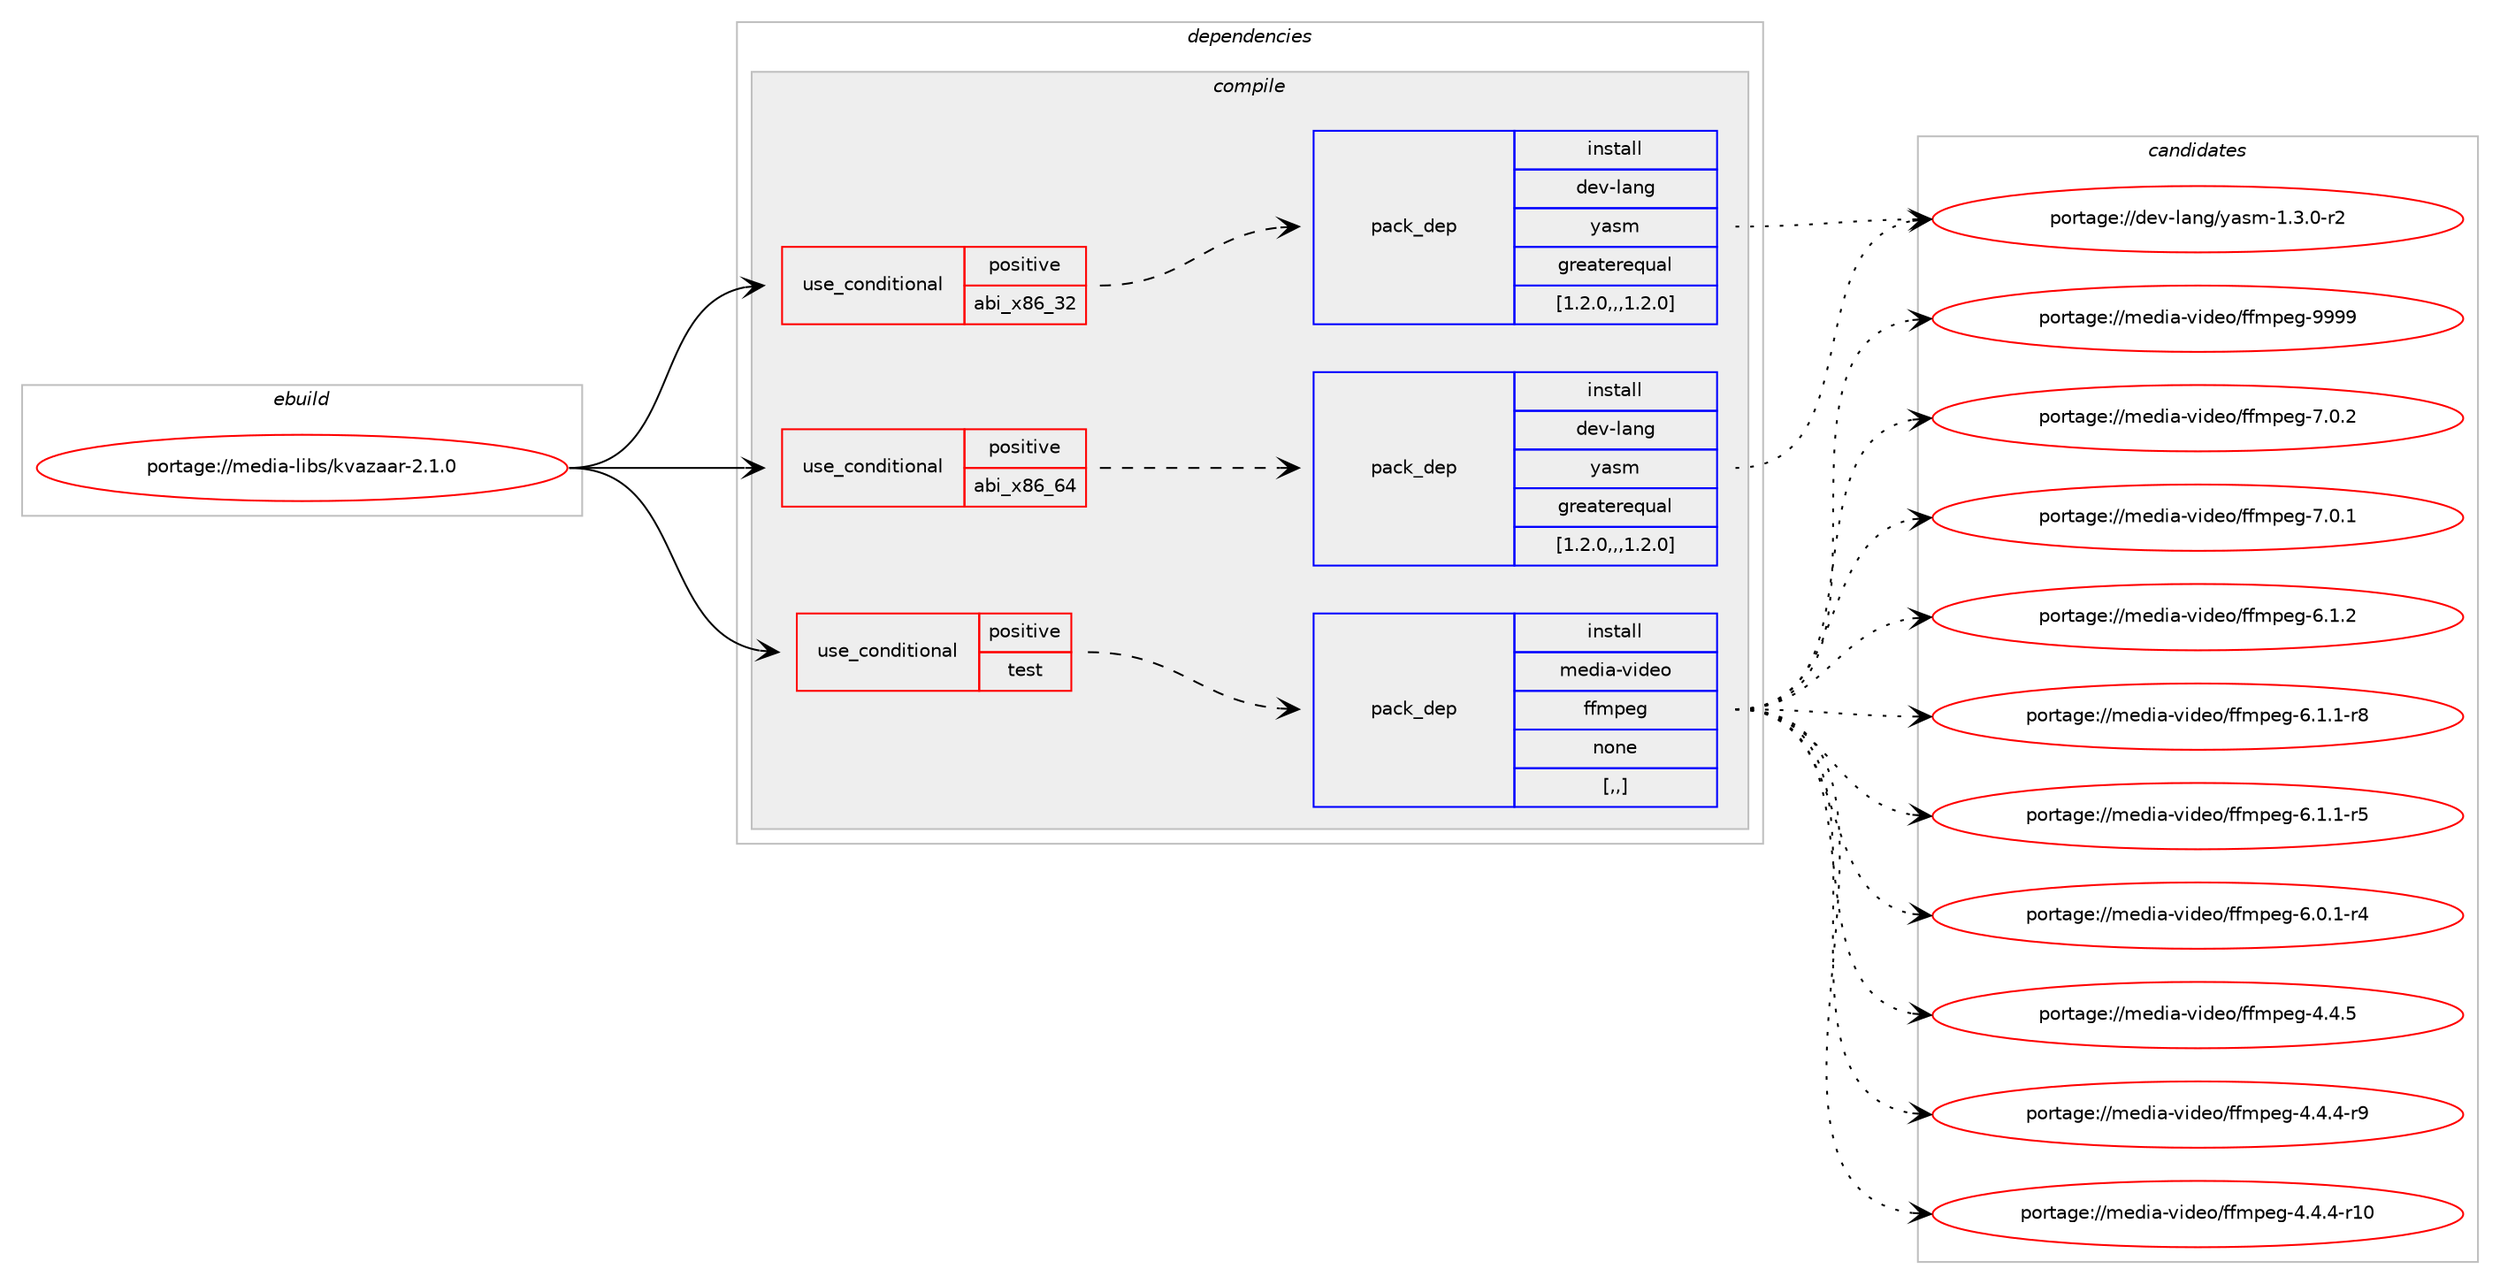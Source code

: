 digraph prolog {

# *************
# Graph options
# *************

newrank=true;
concentrate=true;
compound=true;
graph [rankdir=LR,fontname=Helvetica,fontsize=10,ranksep=1.5];#, ranksep=2.5, nodesep=0.2];
edge  [arrowhead=vee];
node  [fontname=Helvetica,fontsize=10];

# **********
# The ebuild
# **********

subgraph cluster_leftcol {
color=gray;
label=<<i>ebuild</i>>;
id [label="portage://media-libs/kvazaar-2.1.0", color=red, width=4, href="../media-libs/kvazaar-2.1.0.svg"];
}

# ****************
# The dependencies
# ****************

subgraph cluster_midcol {
color=gray;
label=<<i>dependencies</i>>;
subgraph cluster_compile {
fillcolor="#eeeeee";
style=filled;
label=<<i>compile</i>>;
subgraph cond208135 {
dependency807214 [label=<<TABLE BORDER="0" CELLBORDER="1" CELLSPACING="0" CELLPADDING="4"><TR><TD ROWSPAN="3" CELLPADDING="10">use_conditional</TD></TR><TR><TD>positive</TD></TR><TR><TD>abi_x86_32</TD></TR></TABLE>>, shape=none, color=red];
subgraph pack592946 {
dependency807215 [label=<<TABLE BORDER="0" CELLBORDER="1" CELLSPACING="0" CELLPADDING="4" WIDTH="220"><TR><TD ROWSPAN="6" CELLPADDING="30">pack_dep</TD></TR><TR><TD WIDTH="110">install</TD></TR><TR><TD>dev-lang</TD></TR><TR><TD>yasm</TD></TR><TR><TD>greaterequal</TD></TR><TR><TD>[1.2.0,,,1.2.0]</TD></TR></TABLE>>, shape=none, color=blue];
}
dependency807214:e -> dependency807215:w [weight=20,style="dashed",arrowhead="vee"];
}
id:e -> dependency807214:w [weight=20,style="solid",arrowhead="vee"];
subgraph cond208136 {
dependency807216 [label=<<TABLE BORDER="0" CELLBORDER="1" CELLSPACING="0" CELLPADDING="4"><TR><TD ROWSPAN="3" CELLPADDING="10">use_conditional</TD></TR><TR><TD>positive</TD></TR><TR><TD>abi_x86_64</TD></TR></TABLE>>, shape=none, color=red];
subgraph pack592947 {
dependency807217 [label=<<TABLE BORDER="0" CELLBORDER="1" CELLSPACING="0" CELLPADDING="4" WIDTH="220"><TR><TD ROWSPAN="6" CELLPADDING="30">pack_dep</TD></TR><TR><TD WIDTH="110">install</TD></TR><TR><TD>dev-lang</TD></TR><TR><TD>yasm</TD></TR><TR><TD>greaterequal</TD></TR><TR><TD>[1.2.0,,,1.2.0]</TD></TR></TABLE>>, shape=none, color=blue];
}
dependency807216:e -> dependency807217:w [weight=20,style="dashed",arrowhead="vee"];
}
id:e -> dependency807216:w [weight=20,style="solid",arrowhead="vee"];
subgraph cond208137 {
dependency807218 [label=<<TABLE BORDER="0" CELLBORDER="1" CELLSPACING="0" CELLPADDING="4"><TR><TD ROWSPAN="3" CELLPADDING="10">use_conditional</TD></TR><TR><TD>positive</TD></TR><TR><TD>test</TD></TR></TABLE>>, shape=none, color=red];
subgraph pack592948 {
dependency807219 [label=<<TABLE BORDER="0" CELLBORDER="1" CELLSPACING="0" CELLPADDING="4" WIDTH="220"><TR><TD ROWSPAN="6" CELLPADDING="30">pack_dep</TD></TR><TR><TD WIDTH="110">install</TD></TR><TR><TD>media-video</TD></TR><TR><TD>ffmpeg</TD></TR><TR><TD>none</TD></TR><TR><TD>[,,]</TD></TR></TABLE>>, shape=none, color=blue];
}
dependency807218:e -> dependency807219:w [weight=20,style="dashed",arrowhead="vee"];
}
id:e -> dependency807218:w [weight=20,style="solid",arrowhead="vee"];
}
subgraph cluster_compileandrun {
fillcolor="#eeeeee";
style=filled;
label=<<i>compile and run</i>>;
}
subgraph cluster_run {
fillcolor="#eeeeee";
style=filled;
label=<<i>run</i>>;
}
}

# **************
# The candidates
# **************

subgraph cluster_choices {
rank=same;
color=gray;
label=<<i>candidates</i>>;

subgraph choice592946 {
color=black;
nodesep=1;
choice100101118451089711010347121971151094549465146484511450 [label="portage://dev-lang/yasm-1.3.0-r2", color=red, width=4,href="../dev-lang/yasm-1.3.0-r2.svg"];
dependency807215:e -> choice100101118451089711010347121971151094549465146484511450:w [style=dotted,weight="100"];
}
subgraph choice592947 {
color=black;
nodesep=1;
choice100101118451089711010347121971151094549465146484511450 [label="portage://dev-lang/yasm-1.3.0-r2", color=red, width=4,href="../dev-lang/yasm-1.3.0-r2.svg"];
dependency807217:e -> choice100101118451089711010347121971151094549465146484511450:w [style=dotted,weight="100"];
}
subgraph choice592948 {
color=black;
nodesep=1;
choice1091011001059745118105100101111471021021091121011034557575757 [label="portage://media-video/ffmpeg-9999", color=red, width=4,href="../media-video/ffmpeg-9999.svg"];
choice109101100105974511810510010111147102102109112101103455546484650 [label="portage://media-video/ffmpeg-7.0.2", color=red, width=4,href="../media-video/ffmpeg-7.0.2.svg"];
choice109101100105974511810510010111147102102109112101103455546484649 [label="portage://media-video/ffmpeg-7.0.1", color=red, width=4,href="../media-video/ffmpeg-7.0.1.svg"];
choice109101100105974511810510010111147102102109112101103455446494650 [label="portage://media-video/ffmpeg-6.1.2", color=red, width=4,href="../media-video/ffmpeg-6.1.2.svg"];
choice1091011001059745118105100101111471021021091121011034554464946494511456 [label="portage://media-video/ffmpeg-6.1.1-r8", color=red, width=4,href="../media-video/ffmpeg-6.1.1-r8.svg"];
choice1091011001059745118105100101111471021021091121011034554464946494511453 [label="portage://media-video/ffmpeg-6.1.1-r5", color=red, width=4,href="../media-video/ffmpeg-6.1.1-r5.svg"];
choice1091011001059745118105100101111471021021091121011034554464846494511452 [label="portage://media-video/ffmpeg-6.0.1-r4", color=red, width=4,href="../media-video/ffmpeg-6.0.1-r4.svg"];
choice109101100105974511810510010111147102102109112101103455246524653 [label="portage://media-video/ffmpeg-4.4.5", color=red, width=4,href="../media-video/ffmpeg-4.4.5.svg"];
choice1091011001059745118105100101111471021021091121011034552465246524511457 [label="portage://media-video/ffmpeg-4.4.4-r9", color=red, width=4,href="../media-video/ffmpeg-4.4.4-r9.svg"];
choice109101100105974511810510010111147102102109112101103455246524652451144948 [label="portage://media-video/ffmpeg-4.4.4-r10", color=red, width=4,href="../media-video/ffmpeg-4.4.4-r10.svg"];
dependency807219:e -> choice1091011001059745118105100101111471021021091121011034557575757:w [style=dotted,weight="100"];
dependency807219:e -> choice109101100105974511810510010111147102102109112101103455546484650:w [style=dotted,weight="100"];
dependency807219:e -> choice109101100105974511810510010111147102102109112101103455546484649:w [style=dotted,weight="100"];
dependency807219:e -> choice109101100105974511810510010111147102102109112101103455446494650:w [style=dotted,weight="100"];
dependency807219:e -> choice1091011001059745118105100101111471021021091121011034554464946494511456:w [style=dotted,weight="100"];
dependency807219:e -> choice1091011001059745118105100101111471021021091121011034554464946494511453:w [style=dotted,weight="100"];
dependency807219:e -> choice1091011001059745118105100101111471021021091121011034554464846494511452:w [style=dotted,weight="100"];
dependency807219:e -> choice109101100105974511810510010111147102102109112101103455246524653:w [style=dotted,weight="100"];
dependency807219:e -> choice1091011001059745118105100101111471021021091121011034552465246524511457:w [style=dotted,weight="100"];
dependency807219:e -> choice109101100105974511810510010111147102102109112101103455246524652451144948:w [style=dotted,weight="100"];
}
}

}
